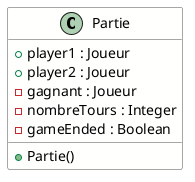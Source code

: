 @startuml
skinparam classBorderColor #4F4F4F
skinparam classBackgroundColor #FFFFFD

class Partie {
    + player1 : Joueur
    + player2 : Joueur
    - gagnant : Joueur
    - nombreTours : Integer
    - gameEnded : Boolean
    
    + Partie()
}

@enduml